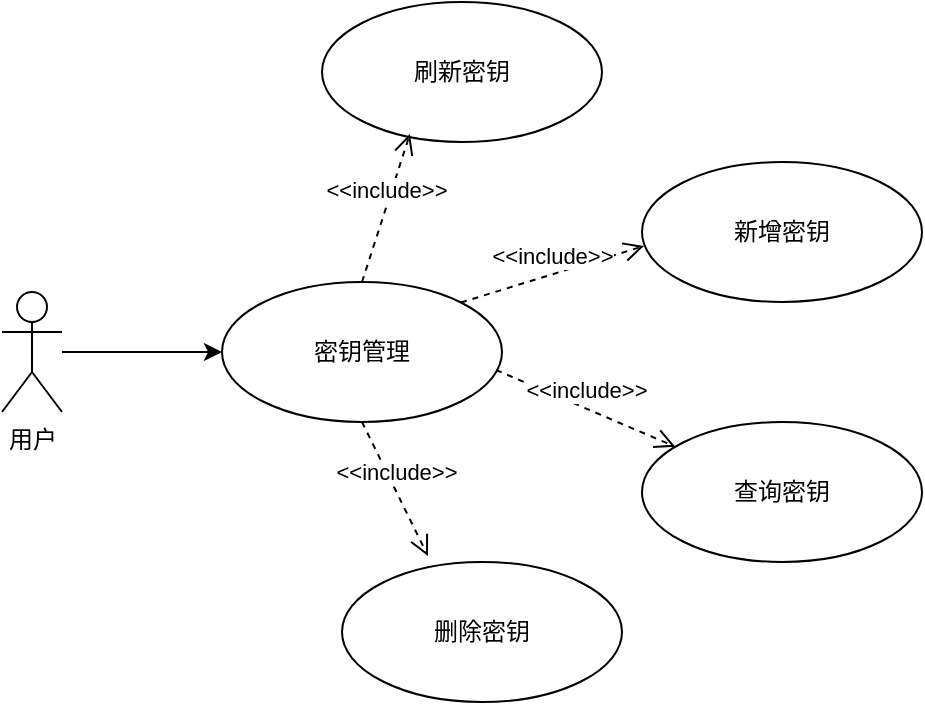 <mxfile version="21.6.8" type="github">
  <diagram name="第 1 页" id="XGe6FO7zCrGAMsrieaSj">
    <mxGraphModel dx="714" dy="679" grid="1" gridSize="10" guides="1" tooltips="1" connect="1" arrows="1" fold="1" page="1" pageScale="1" pageWidth="827" pageHeight="1169" math="0" shadow="0">
      <root>
        <mxCell id="0" />
        <mxCell id="1" parent="0" />
        <mxCell id="DrZler4jUFO0N7JAHadi-7" value="" style="rounded=0;orthogonalLoop=1;jettySize=auto;html=1;" edge="1" parent="1" source="DrZler4jUFO0N7JAHadi-1" target="DrZler4jUFO0N7JAHadi-2">
          <mxGeometry relative="1" as="geometry" />
        </mxCell>
        <mxCell id="DrZler4jUFO0N7JAHadi-1" value="用户" style="shape=umlActor;verticalLabelPosition=bottom;verticalAlign=top;html=1;outlineConnect=0;" vertex="1" parent="1">
          <mxGeometry x="140" y="305" width="30" height="60" as="geometry" />
        </mxCell>
        <mxCell id="DrZler4jUFO0N7JAHadi-2" value="密钥管理" style="ellipse;whiteSpace=wrap;html=1;" vertex="1" parent="1">
          <mxGeometry x="250" y="300" width="140" height="70" as="geometry" />
        </mxCell>
        <mxCell id="DrZler4jUFO0N7JAHadi-3" value="删除密钥" style="ellipse;whiteSpace=wrap;html=1;" vertex="1" parent="1">
          <mxGeometry x="310" y="440" width="140" height="70" as="geometry" />
        </mxCell>
        <mxCell id="DrZler4jUFO0N7JAHadi-4" value="查询密钥" style="ellipse;whiteSpace=wrap;html=1;" vertex="1" parent="1">
          <mxGeometry x="460" y="370" width="140" height="70" as="geometry" />
        </mxCell>
        <mxCell id="DrZler4jUFO0N7JAHadi-5" value="新增密钥" style="ellipse;whiteSpace=wrap;html=1;" vertex="1" parent="1">
          <mxGeometry x="460" y="240" width="140" height="70" as="geometry" />
        </mxCell>
        <mxCell id="DrZler4jUFO0N7JAHadi-6" value="刷新密钥" style="ellipse;whiteSpace=wrap;html=1;" vertex="1" parent="1">
          <mxGeometry x="300" y="160" width="140" height="70" as="geometry" />
        </mxCell>
        <mxCell id="DrZler4jUFO0N7JAHadi-8" value="&amp;lt;&amp;lt;include&amp;gt;&amp;gt;" style="html=1;verticalAlign=bottom;endArrow=open;dashed=1;endSize=8;elbow=vertical;rounded=0;entryX=0.314;entryY=0.943;entryDx=0;entryDy=0;entryPerimeter=0;exitX=0.5;exitY=0;exitDx=0;exitDy=0;" edge="1" parent="1" source="DrZler4jUFO0N7JAHadi-2" target="DrZler4jUFO0N7JAHadi-6">
          <mxGeometry relative="1" as="geometry">
            <mxPoint x="410" y="350" as="sourcePoint" />
            <mxPoint x="330" y="350" as="targetPoint" />
          </mxGeometry>
        </mxCell>
        <mxCell id="DrZler4jUFO0N7JAHadi-9" value="&amp;lt;&amp;lt;include&amp;gt;&amp;gt;" style="html=1;verticalAlign=bottom;endArrow=open;dashed=1;endSize=8;elbow=vertical;rounded=0;entryX=0.007;entryY=0.6;entryDx=0;entryDy=0;entryPerimeter=0;exitX=1;exitY=0;exitDx=0;exitDy=0;" edge="1" parent="1" source="DrZler4jUFO0N7JAHadi-2" target="DrZler4jUFO0N7JAHadi-5">
          <mxGeometry relative="1" as="geometry">
            <mxPoint x="330" y="310" as="sourcePoint" />
            <mxPoint x="354" y="236" as="targetPoint" />
          </mxGeometry>
        </mxCell>
        <mxCell id="DrZler4jUFO0N7JAHadi-10" value="&amp;lt;&amp;lt;include&amp;gt;&amp;gt;" style="html=1;verticalAlign=bottom;endArrow=open;dashed=1;endSize=8;elbow=vertical;rounded=0;exitX=0.979;exitY=0.629;exitDx=0;exitDy=0;exitPerimeter=0;" edge="1" parent="1" source="DrZler4jUFO0N7JAHadi-2" target="DrZler4jUFO0N7JAHadi-4">
          <mxGeometry relative="1" as="geometry">
            <mxPoint x="340" y="320" as="sourcePoint" />
            <mxPoint x="430" y="344" as="targetPoint" />
          </mxGeometry>
        </mxCell>
        <mxCell id="DrZler4jUFO0N7JAHadi-11" value="&amp;lt;&amp;lt;include&amp;gt;&amp;gt;" style="html=1;verticalAlign=bottom;endArrow=open;dashed=1;endSize=8;elbow=vertical;rounded=0;entryX=0.307;entryY=-0.043;entryDx=0;entryDy=0;entryPerimeter=0;exitX=0.5;exitY=1;exitDx=0;exitDy=0;" edge="1" parent="1" source="DrZler4jUFO0N7JAHadi-2" target="DrZler4jUFO0N7JAHadi-3">
          <mxGeometry relative="1" as="geometry">
            <mxPoint x="350" y="330" as="sourcePoint" />
            <mxPoint x="374" y="256" as="targetPoint" />
          </mxGeometry>
        </mxCell>
      </root>
    </mxGraphModel>
  </diagram>
</mxfile>

